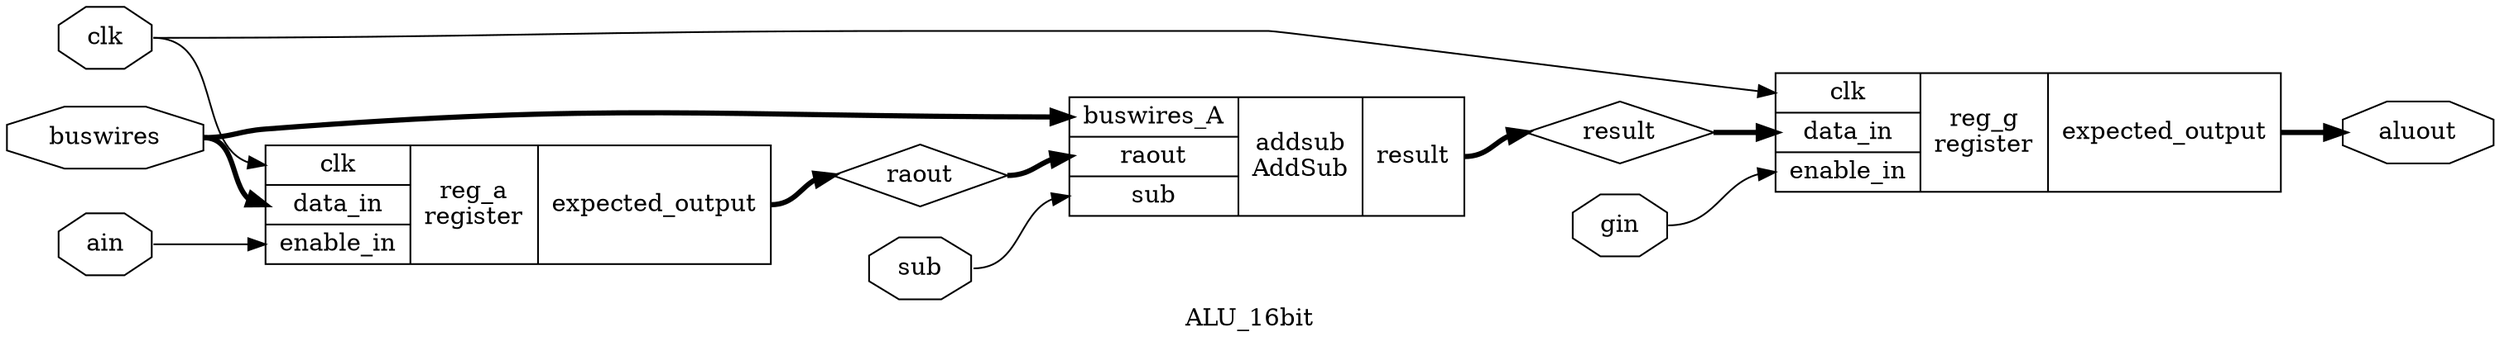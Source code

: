 digraph "ALU_16bit" {
label="ALU_16bit";
rankdir="LR";
remincross=true;
n1 [ shape=octagon, label="ain", color="black", fontcolor="black"];
n2 [ shape=octagon, label="aluout", color="black", fontcolor="black"];
n3 [ shape=octagon, label="buswires", color="black", fontcolor="black"];
n4 [ shape=octagon, label="clk", color="black", fontcolor="black"];
n5 [ shape=octagon, label="gin", color="black", fontcolor="black"];
n6 [ shape=diamond, label="raout", color="black", fontcolor="black"];
n7 [ shape=diamond, label="result", color="black", fontcolor="black"];
n8 [ shape=octagon, label="sub", color="black", fontcolor="black"];
c10 [ shape=record, label="{{<p9> buswires_A|<p6> raout|<p8> sub}|addsub\nAddSub|{<p7> result}}",  ];
c14 [ shape=record, label="{{<p4> clk|<p11> data_in|<p12> enable_in}|reg_a\nregister|{<p13> expected_output}}",  ];
c15 [ shape=record, label="{{<p4> clk|<p11> data_in|<p12> enable_in}|reg_g\nregister|{<p13> expected_output}}",  ];
n1:e -> c14:p12:w [color="black", fontcolor="black", label=""];
c15:p13:e -> n2:w [color="black", fontcolor="black", style="setlinewidth(3)", label=""];
n3:e -> c10:p9:w [color="black", fontcolor="black", style="setlinewidth(3)", label=""];
n3:e -> c14:p11:w [color="black", fontcolor="black", style="setlinewidth(3)", label=""];
n4:e -> c14:p4:w [color="black", fontcolor="black", label=""];
n4:e -> c15:p4:w [color="black", fontcolor="black", label=""];
n5:e -> c15:p12:w [color="black", fontcolor="black", label=""];
c14:p13:e -> n6:w [color="black", fontcolor="black", style="setlinewidth(3)", label=""];
n6:e -> c10:p6:w [color="black", fontcolor="black", style="setlinewidth(3)", label=""];
c10:p7:e -> n7:w [color="black", fontcolor="black", style="setlinewidth(3)", label=""];
n7:e -> c15:p11:w [color="black", fontcolor="black", style="setlinewidth(3)", label=""];
n8:e -> c10:p8:w [color="black", fontcolor="black", label=""];
}
digraph "AddSub" {
label="AddSub";
rankdir="LR";
remincross=true;
n46 [ shape=octagon, label="buswires_A", color="black", fontcolor="black"];
n47 [ shape=diamond, label="carry_in", color="black", fontcolor="black"];
n48 [ shape=octagon, label="raout", color="black", fontcolor="black"];
n49 [ shape=octagon, label="result", color="black", fontcolor="black"];
n50 [ shape=octagon, label="sub", color="black", fontcolor="black"];
c54 [ shape=record, label="{{<p51> A|<p52> B|<p53> X}|$477\nsky130_fd_sc_hd__xor2_1|{}}",  ];
x0 [ shape=record, style=rounded, label="<s0> 0:0 - 0:0 ", color="black", fontcolor="black" ];
x0:e -> c54:p51:w [arrowhead=odiamond, arrowtail=odiamond, dir=both, color="black", fontcolor="black", label=""];
x1 [ shape=record, style=rounded, label="<s0> 0:0 - 0:0 ", color="black", fontcolor="black" ];
x1:e -> c54:p52:w [arrowhead=odiamond, arrowtail=odiamond, dir=both, color="black", fontcolor="black", label=""];
x2 [ shape=record, style=rounded, label="<s0> 0:0 - 0:0 ", color="black", fontcolor="black" ];
x2:e -> c54:p53:w [arrowhead=odiamond, arrowtail=odiamond, dir=both, color="black", fontcolor="black", label=""];
c58 [ shape=record, label="{{<p55> A0|<p56> A1|<p57> S|<p53> X}|$478\nsky130_fd_sc_hd__mux2_1|{}}",  ];
x3 [ shape=record, style=rounded, label="<s0> 0:0 - 0:0 ", color="black", fontcolor="black" ];
x3:e -> c58:p56:w [arrowhead=odiamond, arrowtail=odiamond, dir=both, color="black", fontcolor="black", label=""];
x4 [ shape=record, style=rounded, label="<s0> 0:0 - 0:0 ", color="black", fontcolor="black" ];
x4:e -> c58:p57:w [arrowhead=odiamond, arrowtail=odiamond, dir=both, color="black", fontcolor="black", label=""];
c59 [ shape=record, label="{{<p51> A|<p52> B|<p53> X}|$479\nsky130_fd_sc_hd__xor2_1|{}}",  ];
x5 [ shape=record, style=rounded, label="<s0> 1:1 - 0:0 ", color="black", fontcolor="black" ];
x5:e -> c59:p52:w [arrowhead=odiamond, arrowtail=odiamond, dir=both, color="black", fontcolor="black", label=""];
c61 [ shape=record, label="{{<p51> A|<p52> B|<p60> Y}|$480\nsky130_fd_sc_hd__xnor2_1|{}}",  ];
x6 [ shape=record, style=rounded, label="<s0> 1:1 - 0:0 ", color="black", fontcolor="black" ];
x6:e -> c61:p51:w [arrowhead=odiamond, arrowtail=odiamond, dir=both, color="black", fontcolor="black", label=""];
c62 [ shape=record, label="{{<p51> A|<p52> B|<p60> Y}|$481\nsky130_fd_sc_hd__xnor2_1|{}}",  ];
x7 [ shape=record, style=rounded, label="<s0> 1:1 - 0:0 ", color="black", fontcolor="black" ];
x7:e -> c62:p60:w [arrowhead=odiamond, arrowtail=odiamond, dir=both, color="black", fontcolor="black", label=""];
c64 [ shape=record, label="{{<p51> A|<p52> B|<p63> C|<p53> X}|$482\nsky130_fd_sc_hd__maj3_1|{}}",  ];
x8 [ shape=record, style=rounded, label="<s0> 1:1 - 0:0 ", color="black", fontcolor="black" ];
x8:e -> c64:p51:w [arrowhead=odiamond, arrowtail=odiamond, dir=both, color="black", fontcolor="black", label=""];
c65 [ shape=record, label="{{<p51> A|<p52> B|<p53> X}|$483\nsky130_fd_sc_hd__xor2_1|{}}",  ];
x9 [ shape=record, style=rounded, label="<s0> 2:2 - 0:0 ", color="black", fontcolor="black" ];
x9:e -> c65:p52:w [arrowhead=odiamond, arrowtail=odiamond, dir=both, color="black", fontcolor="black", label=""];
c66 [ shape=record, label="{{<p51> A|<p52> B|<p60> Y}|$484\nsky130_fd_sc_hd__xnor2_1|{}}",  ];
x10 [ shape=record, style=rounded, label="<s0> 2:2 - 0:0 ", color="black", fontcolor="black" ];
x10:e -> c66:p51:w [arrowhead=odiamond, arrowtail=odiamond, dir=both, color="black", fontcolor="black", label=""];
c67 [ shape=record, label="{{<p51> A|<p52> B|<p60> Y}|$485\nsky130_fd_sc_hd__xnor2_1|{}}",  ];
x11 [ shape=record, style=rounded, label="<s0> 2:2 - 0:0 ", color="black", fontcolor="black" ];
x11:e -> c67:p60:w [arrowhead=odiamond, arrowtail=odiamond, dir=both, color="black", fontcolor="black", label=""];
c68 [ shape=record, label="{{<p51> A|<p52> B|<p63> C|<p53> X}|$486\nsky130_fd_sc_hd__maj3_1|{}}",  ];
x12 [ shape=record, style=rounded, label="<s0> 2:2 - 0:0 ", color="black", fontcolor="black" ];
x12:e -> c68:p51:w [arrowhead=odiamond, arrowtail=odiamond, dir=both, color="black", fontcolor="black", label=""];
c69 [ shape=record, label="{{<p51> A|<p52> B|<p53> X}|$487\nsky130_fd_sc_hd__xor2_1|{}}",  ];
x13 [ shape=record, style=rounded, label="<s0> 3:3 - 0:0 ", color="black", fontcolor="black" ];
x13:e -> c69:p52:w [arrowhead=odiamond, arrowtail=odiamond, dir=both, color="black", fontcolor="black", label=""];
c70 [ shape=record, label="{{<p51> A|<p52> B|<p60> Y}|$488\nsky130_fd_sc_hd__xnor2_1|{}}",  ];
x14 [ shape=record, style=rounded, label="<s0> 3:3 - 0:0 ", color="black", fontcolor="black" ];
x14:e -> c70:p51:w [arrowhead=odiamond, arrowtail=odiamond, dir=both, color="black", fontcolor="black", label=""];
c71 [ shape=record, label="{{<p51> A|<p52> B|<p60> Y}|$489\nsky130_fd_sc_hd__xnor2_1|{}}",  ];
x15 [ shape=record, style=rounded, label="<s0> 3:3 - 0:0 ", color="black", fontcolor="black" ];
x15:e -> c71:p60:w [arrowhead=odiamond, arrowtail=odiamond, dir=both, color="black", fontcolor="black", label=""];
c72 [ shape=record, label="{{<p51> A|<p52> B|<p63> C|<p53> X}|$490\nsky130_fd_sc_hd__maj3_1|{}}",  ];
x16 [ shape=record, style=rounded, label="<s0> 3:3 - 0:0 ", color="black", fontcolor="black" ];
x16:e -> c72:p51:w [arrowhead=odiamond, arrowtail=odiamond, dir=both, color="black", fontcolor="black", label=""];
c73 [ shape=record, label="{{<p51> A|<p52> B|<p53> X}|$491\nsky130_fd_sc_hd__xor2_1|{}}",  ];
x17 [ shape=record, style=rounded, label="<s0> 4:4 - 0:0 ", color="black", fontcolor="black" ];
x17:e -> c73:p52:w [arrowhead=odiamond, arrowtail=odiamond, dir=both, color="black", fontcolor="black", label=""];
c74 [ shape=record, label="{{<p51> A|<p52> B|<p60> Y}|$492\nsky130_fd_sc_hd__xnor2_1|{}}",  ];
x18 [ shape=record, style=rounded, label="<s0> 4:4 - 0:0 ", color="black", fontcolor="black" ];
x18:e -> c74:p51:w [arrowhead=odiamond, arrowtail=odiamond, dir=both, color="black", fontcolor="black", label=""];
c75 [ shape=record, label="{{<p51> A|<p52> B|<p60> Y}|$493\nsky130_fd_sc_hd__xnor2_1|{}}",  ];
x19 [ shape=record, style=rounded, label="<s0> 4:4 - 0:0 ", color="black", fontcolor="black" ];
x19:e -> c75:p60:w [arrowhead=odiamond, arrowtail=odiamond, dir=both, color="black", fontcolor="black", label=""];
c76 [ shape=record, label="{{<p51> A|<p52> B|<p63> C|<p53> X}|$494\nsky130_fd_sc_hd__maj3_1|{}}",  ];
x20 [ shape=record, style=rounded, label="<s0> 4:4 - 0:0 ", color="black", fontcolor="black" ];
x20:e -> c76:p51:w [arrowhead=odiamond, arrowtail=odiamond, dir=both, color="black", fontcolor="black", label=""];
c77 [ shape=record, label="{{<p51> A|<p52> B|<p53> X}|$495\nsky130_fd_sc_hd__xor2_1|{}}",  ];
x21 [ shape=record, style=rounded, label="<s0> 5:5 - 0:0 ", color="black", fontcolor="black" ];
x21:e -> c77:p52:w [arrowhead=odiamond, arrowtail=odiamond, dir=both, color="black", fontcolor="black", label=""];
c78 [ shape=record, label="{{<p51> A|<p52> B|<p60> Y}|$496\nsky130_fd_sc_hd__xnor2_1|{}}",  ];
x22 [ shape=record, style=rounded, label="<s0> 5:5 - 0:0 ", color="black", fontcolor="black" ];
x22:e -> c78:p51:w [arrowhead=odiamond, arrowtail=odiamond, dir=both, color="black", fontcolor="black", label=""];
c79 [ shape=record, label="{{<p51> A|<p52> B|<p60> Y}|$497\nsky130_fd_sc_hd__xnor2_1|{}}",  ];
x23 [ shape=record, style=rounded, label="<s0> 5:5 - 0:0 ", color="black", fontcolor="black" ];
x23:e -> c79:p60:w [arrowhead=odiamond, arrowtail=odiamond, dir=both, color="black", fontcolor="black", label=""];
c80 [ shape=record, label="{{<p51> A|<p52> B|<p63> C|<p53> X}|$498\nsky130_fd_sc_hd__maj3_1|{}}",  ];
x24 [ shape=record, style=rounded, label="<s0> 5:5 - 0:0 ", color="black", fontcolor="black" ];
x24:e -> c80:p51:w [arrowhead=odiamond, arrowtail=odiamond, dir=both, color="black", fontcolor="black", label=""];
c81 [ shape=record, label="{{<p51> A|<p52> B|<p53> X}|$499\nsky130_fd_sc_hd__xor2_1|{}}",  ];
x25 [ shape=record, style=rounded, label="<s0> 6:6 - 0:0 ", color="black", fontcolor="black" ];
x25:e -> c81:p52:w [arrowhead=odiamond, arrowtail=odiamond, dir=both, color="black", fontcolor="black", label=""];
c82 [ shape=record, label="{{<p51> A|<p52> B|<p60> Y}|$500\nsky130_fd_sc_hd__xnor2_1|{}}",  ];
x26 [ shape=record, style=rounded, label="<s0> 6:6 - 0:0 ", color="black", fontcolor="black" ];
x26:e -> c82:p51:w [arrowhead=odiamond, arrowtail=odiamond, dir=both, color="black", fontcolor="black", label=""];
c83 [ shape=record, label="{{<p51> A|<p52> B|<p60> Y}|$501\nsky130_fd_sc_hd__xnor2_1|{}}",  ];
x27 [ shape=record, style=rounded, label="<s0> 6:6 - 0:0 ", color="black", fontcolor="black" ];
x27:e -> c83:p60:w [arrowhead=odiamond, arrowtail=odiamond, dir=both, color="black", fontcolor="black", label=""];
c84 [ shape=record, label="{{<p51> A|<p52> B|<p63> C|<p53> X}|$502\nsky130_fd_sc_hd__maj3_1|{}}",  ];
x28 [ shape=record, style=rounded, label="<s0> 6:6 - 0:0 ", color="black", fontcolor="black" ];
x28:e -> c84:p51:w [arrowhead=odiamond, arrowtail=odiamond, dir=both, color="black", fontcolor="black", label=""];
c85 [ shape=record, label="{{<p51> A|<p52> B|<p53> X}|$503\nsky130_fd_sc_hd__xor2_1|{}}",  ];
x29 [ shape=record, style=rounded, label="<s0> 7:7 - 0:0 ", color="black", fontcolor="black" ];
x29:e -> c85:p52:w [arrowhead=odiamond, arrowtail=odiamond, dir=both, color="black", fontcolor="black", label=""];
c86 [ shape=record, label="{{<p51> A|<p52> B|<p60> Y}|$504\nsky130_fd_sc_hd__xnor2_1|{}}",  ];
x30 [ shape=record, style=rounded, label="<s0> 7:7 - 0:0 ", color="black", fontcolor="black" ];
x30:e -> c86:p51:w [arrowhead=odiamond, arrowtail=odiamond, dir=both, color="black", fontcolor="black", label=""];
c87 [ shape=record, label="{{<p51> A|<p52> B|<p60> Y}|$505\nsky130_fd_sc_hd__xnor2_1|{}}",  ];
x31 [ shape=record, style=rounded, label="<s0> 7:7 - 0:0 ", color="black", fontcolor="black" ];
x31:e -> c87:p60:w [arrowhead=odiamond, arrowtail=odiamond, dir=both, color="black", fontcolor="black", label=""];
c88 [ shape=record, label="{{<p51> A|<p52> B|<p63> C|<p53> X}|$506\nsky130_fd_sc_hd__maj3_1|{}}",  ];
x32 [ shape=record, style=rounded, label="<s0> 7:7 - 0:0 ", color="black", fontcolor="black" ];
x32:e -> c88:p51:w [arrowhead=odiamond, arrowtail=odiamond, dir=both, color="black", fontcolor="black", label=""];
c89 [ shape=record, label="{{<p51> A|<p52> B|<p53> X}|$507\nsky130_fd_sc_hd__xor2_1|{}}",  ];
x33 [ shape=record, style=rounded, label="<s0> 8:8 - 0:0 ", color="black", fontcolor="black" ];
x33:e -> c89:p52:w [arrowhead=odiamond, arrowtail=odiamond, dir=both, color="black", fontcolor="black", label=""];
c90 [ shape=record, label="{{<p51> A|<p52> B|<p60> Y}|$508\nsky130_fd_sc_hd__xnor2_1|{}}",  ];
x34 [ shape=record, style=rounded, label="<s0> 8:8 - 0:0 ", color="black", fontcolor="black" ];
x34:e -> c90:p51:w [arrowhead=odiamond, arrowtail=odiamond, dir=both, color="black", fontcolor="black", label=""];
c91 [ shape=record, label="{{<p51> A|<p52> B|<p60> Y}|$509\nsky130_fd_sc_hd__xnor2_1|{}}",  ];
x35 [ shape=record, style=rounded, label="<s0> 8:8 - 0:0 ", color="black", fontcolor="black" ];
x35:e -> c91:p60:w [arrowhead=odiamond, arrowtail=odiamond, dir=both, color="black", fontcolor="black", label=""];
c92 [ shape=record, label="{{<p51> A|<p52> B|<p63> C|<p53> X}|$510\nsky130_fd_sc_hd__maj3_1|{}}",  ];
x36 [ shape=record, style=rounded, label="<s0> 8:8 - 0:0 ", color="black", fontcolor="black" ];
x36:e -> c92:p51:w [arrowhead=odiamond, arrowtail=odiamond, dir=both, color="black", fontcolor="black", label=""];
c93 [ shape=record, label="{{<p51> A|<p52> B|<p53> X}|$511\nsky130_fd_sc_hd__xor2_1|{}}",  ];
x37 [ shape=record, style=rounded, label="<s0> 9:9 - 0:0 ", color="black", fontcolor="black" ];
x37:e -> c93:p52:w [arrowhead=odiamond, arrowtail=odiamond, dir=both, color="black", fontcolor="black", label=""];
c94 [ shape=record, label="{{<p51> A|<p52> B|<p60> Y}|$512\nsky130_fd_sc_hd__xnor2_1|{}}",  ];
x38 [ shape=record, style=rounded, label="<s0> 9:9 - 0:0 ", color="black", fontcolor="black" ];
x38:e -> c94:p51:w [arrowhead=odiamond, arrowtail=odiamond, dir=both, color="black", fontcolor="black", label=""];
c95 [ shape=record, label="{{<p51> A|<p52> B|<p60> Y}|$513\nsky130_fd_sc_hd__xnor2_1|{}}",  ];
x39 [ shape=record, style=rounded, label="<s0> 9:9 - 0:0 ", color="black", fontcolor="black" ];
x39:e -> c95:p60:w [arrowhead=odiamond, arrowtail=odiamond, dir=both, color="black", fontcolor="black", label=""];
c96 [ shape=record, label="{{<p51> A|<p52> B|<p63> C|<p53> X}|$514\nsky130_fd_sc_hd__maj3_1|{}}",  ];
x40 [ shape=record, style=rounded, label="<s0> 9:9 - 0:0 ", color="black", fontcolor="black" ];
x40:e -> c96:p51:w [arrowhead=odiamond, arrowtail=odiamond, dir=both, color="black", fontcolor="black", label=""];
c97 [ shape=record, label="{{<p51> A|<p52> B|<p53> X}|$515\nsky130_fd_sc_hd__xor2_1|{}}",  ];
x41 [ shape=record, style=rounded, label="<s0> 10:10 - 0:0 ", color="black", fontcolor="black" ];
x41:e -> c97:p52:w [arrowhead=odiamond, arrowtail=odiamond, dir=both, color="black", fontcolor="black", label=""];
c98 [ shape=record, label="{{<p51> A|<p52> B|<p60> Y}|$516\nsky130_fd_sc_hd__xnor2_1|{}}",  ];
x42 [ shape=record, style=rounded, label="<s0> 10:10 - 0:0 ", color="black", fontcolor="black" ];
x42:e -> c98:p51:w [arrowhead=odiamond, arrowtail=odiamond, dir=both, color="black", fontcolor="black", label=""];
c99 [ shape=record, label="{{<p51> A|<p52> B|<p60> Y}|$517\nsky130_fd_sc_hd__xnor2_1|{}}",  ];
x43 [ shape=record, style=rounded, label="<s0> 10:10 - 0:0 ", color="black", fontcolor="black" ];
x43:e -> c99:p60:w [arrowhead=odiamond, arrowtail=odiamond, dir=both, color="black", fontcolor="black", label=""];
c100 [ shape=record, label="{{<p51> A|<p52> B|<p63> C|<p53> X}|$518\nsky130_fd_sc_hd__maj3_1|{}}",  ];
x44 [ shape=record, style=rounded, label="<s0> 10:10 - 0:0 ", color="black", fontcolor="black" ];
x44:e -> c100:p51:w [arrowhead=odiamond, arrowtail=odiamond, dir=both, color="black", fontcolor="black", label=""];
c101 [ shape=record, label="{{<p51> A|<p52> B|<p53> X}|$519\nsky130_fd_sc_hd__xor2_1|{}}",  ];
x45 [ shape=record, style=rounded, label="<s0> 11:11 - 0:0 ", color="black", fontcolor="black" ];
x45:e -> c101:p52:w [arrowhead=odiamond, arrowtail=odiamond, dir=both, color="black", fontcolor="black", label=""];
c102 [ shape=record, label="{{<p51> A|<p52> B|<p60> Y}|$520\nsky130_fd_sc_hd__xnor2_1|{}}",  ];
x46 [ shape=record, style=rounded, label="<s0> 11:11 - 0:0 ", color="black", fontcolor="black" ];
x46:e -> c102:p51:w [arrowhead=odiamond, arrowtail=odiamond, dir=both, color="black", fontcolor="black", label=""];
c103 [ shape=record, label="{{<p51> A|<p52> B|<p60> Y}|$521\nsky130_fd_sc_hd__xnor2_1|{}}",  ];
x47 [ shape=record, style=rounded, label="<s0> 11:11 - 0:0 ", color="black", fontcolor="black" ];
x47:e -> c103:p60:w [arrowhead=odiamond, arrowtail=odiamond, dir=both, color="black", fontcolor="black", label=""];
c104 [ shape=record, label="{{<p51> A|<p52> B|<p63> C|<p53> X}|$522\nsky130_fd_sc_hd__maj3_1|{}}",  ];
x48 [ shape=record, style=rounded, label="<s0> 11:11 - 0:0 ", color="black", fontcolor="black" ];
x48:e -> c104:p51:w [arrowhead=odiamond, arrowtail=odiamond, dir=both, color="black", fontcolor="black", label=""];
c105 [ shape=record, label="{{<p51> A|<p52> B|<p53> X}|$523\nsky130_fd_sc_hd__xor2_1|{}}",  ];
x49 [ shape=record, style=rounded, label="<s0> 12:12 - 0:0 ", color="black", fontcolor="black" ];
x49:e -> c105:p52:w [arrowhead=odiamond, arrowtail=odiamond, dir=both, color="black", fontcolor="black", label=""];
c106 [ shape=record, label="{{<p51> A|<p52> B|<p60> Y}|$524\nsky130_fd_sc_hd__xnor2_1|{}}",  ];
x50 [ shape=record, style=rounded, label="<s0> 12:12 - 0:0 ", color="black", fontcolor="black" ];
x50:e -> c106:p51:w [arrowhead=odiamond, arrowtail=odiamond, dir=both, color="black", fontcolor="black", label=""];
c107 [ shape=record, label="{{<p51> A|<p52> B|<p60> Y}|$525\nsky130_fd_sc_hd__xnor2_1|{}}",  ];
x51 [ shape=record, style=rounded, label="<s0> 12:12 - 0:0 ", color="black", fontcolor="black" ];
x51:e -> c107:p60:w [arrowhead=odiamond, arrowtail=odiamond, dir=both, color="black", fontcolor="black", label=""];
c108 [ shape=record, label="{{<p51> A|<p52> B|<p63> C|<p53> X}|$526\nsky130_fd_sc_hd__maj3_1|{}}",  ];
x52 [ shape=record, style=rounded, label="<s0> 12:12 - 0:0 ", color="black", fontcolor="black" ];
x52:e -> c108:p51:w [arrowhead=odiamond, arrowtail=odiamond, dir=both, color="black", fontcolor="black", label=""];
c109 [ shape=record, label="{{<p51> A|<p52> B|<p53> X}|$527\nsky130_fd_sc_hd__xor2_1|{}}",  ];
x53 [ shape=record, style=rounded, label="<s0> 13:13 - 0:0 ", color="black", fontcolor="black" ];
x53:e -> c109:p52:w [arrowhead=odiamond, arrowtail=odiamond, dir=both, color="black", fontcolor="black", label=""];
c110 [ shape=record, label="{{<p51> A|<p52> B|<p60> Y}|$528\nsky130_fd_sc_hd__xnor2_1|{}}",  ];
x54 [ shape=record, style=rounded, label="<s0> 13:13 - 0:0 ", color="black", fontcolor="black" ];
x54:e -> c110:p51:w [arrowhead=odiamond, arrowtail=odiamond, dir=both, color="black", fontcolor="black", label=""];
c111 [ shape=record, label="{{<p51> A|<p52> B|<p60> Y}|$529\nsky130_fd_sc_hd__xnor2_1|{}}",  ];
x55 [ shape=record, style=rounded, label="<s0> 13:13 - 0:0 ", color="black", fontcolor="black" ];
x55:e -> c111:p60:w [arrowhead=odiamond, arrowtail=odiamond, dir=both, color="black", fontcolor="black", label=""];
c112 [ shape=record, label="{{<p51> A|<p52> B|<p63> C|<p53> X}|$530\nsky130_fd_sc_hd__maj3_1|{}}",  ];
x56 [ shape=record, style=rounded, label="<s0> 13:13 - 0:0 ", color="black", fontcolor="black" ];
x56:e -> c112:p51:w [arrowhead=odiamond, arrowtail=odiamond, dir=both, color="black", fontcolor="black", label=""];
c113 [ shape=record, label="{{<p51> A|<p52> B|<p53> X}|$531\nsky130_fd_sc_hd__xor2_1|{}}",  ];
x57 [ shape=record, style=rounded, label="<s0> 14:14 - 0:0 ", color="black", fontcolor="black" ];
x57:e -> c113:p52:w [arrowhead=odiamond, arrowtail=odiamond, dir=both, color="black", fontcolor="black", label=""];
c114 [ shape=record, label="{{<p51> A|<p52> B|<p60> Y}|$532\nsky130_fd_sc_hd__xnor2_1|{}}",  ];
x58 [ shape=record, style=rounded, label="<s0> 14:14 - 0:0 ", color="black", fontcolor="black" ];
x58:e -> c114:p51:w [arrowhead=odiamond, arrowtail=odiamond, dir=both, color="black", fontcolor="black", label=""];
c115 [ shape=record, label="{{<p51> A|<p52> B|<p60> Y}|$533\nsky130_fd_sc_hd__xnor2_1|{}}",  ];
x59 [ shape=record, style=rounded, label="<s0> 14:14 - 0:0 ", color="black", fontcolor="black" ];
x59:e -> c115:p60:w [arrowhead=odiamond, arrowtail=odiamond, dir=both, color="black", fontcolor="black", label=""];
c116 [ shape=record, label="{{<p51> A|<p52> B|<p63> C|<p53> X}|$534\nsky130_fd_sc_hd__maj3_1|{}}",  ];
x60 [ shape=record, style=rounded, label="<s0> 14:14 - 0:0 ", color="black", fontcolor="black" ];
x60:e -> c116:p51:w [arrowhead=odiamond, arrowtail=odiamond, dir=both, color="black", fontcolor="black", label=""];
c117 [ shape=record, label="{{<p51> A|<p52> B|<p53> X}|$535\nsky130_fd_sc_hd__xor2_1|{}}",  ];
x61 [ shape=record, style=rounded, label="<s0> 15:15 - 0:0 ", color="black", fontcolor="black" ];
x61:e -> c117:p51:w [arrowhead=odiamond, arrowtail=odiamond, dir=both, color="black", fontcolor="black", label=""];
x62 [ shape=record, style=rounded, label="<s0> 15:15 - 0:0 ", color="black", fontcolor="black" ];
x62:e -> c117:p52:w [arrowhead=odiamond, arrowtail=odiamond, dir=both, color="black", fontcolor="black", label=""];
c118 [ shape=record, label="{{<p51> A|<p52> B|<p60> Y}|$536\nsky130_fd_sc_hd__xnor2_1|{}}",  ];
c119 [ shape=record, label="{{<p51> A|<p52> B|<p60> Y}|$537\nsky130_fd_sc_hd__xnor2_1|{}}",  ];
x63 [ shape=record, style=rounded, label="<s0> 15:15 - 0:0 ", color="black", fontcolor="black" ];
x63:e -> c119:p60:w [arrowhead=odiamond, arrowtail=odiamond, dir=both, color="black", fontcolor="black", label=""];
x64 [shape=point, ];
n1 [ shape=diamond, label="$new_n100" ];
n1:e -> c109:p53:w [color="black", fontcolor="black", label=""];
n1:e -> c110:p52:w [color="black", fontcolor="black", label=""];
n1:e -> c112:p63:w [color="black", fontcolor="black", label=""];
n10 [ shape=diamond, label="$new_n52" ];
n10:e -> c59:p53:w [color="black", fontcolor="black", label=""];
n10:e -> c61:p52:w [color="black", fontcolor="black", label=""];
n10:e -> c64:p63:w [color="black", fontcolor="black", label=""];
n11 [ shape=diamond, label="$new_n53" ];
n11:e -> c61:p60:w [color="black", fontcolor="black", label=""];
n11:e -> c62:p52:w [color="black", fontcolor="black", label=""];
n12 [ shape=diamond, label="$new_n55" ];
n12:e -> c64:p53:w [color="black", fontcolor="black", label=""];
n12:e -> c67:p51:w [color="black", fontcolor="black", label=""];
n12:e -> c68:p52:w [color="black", fontcolor="black", label=""];
n13 [ shape=diamond, label="$new_n56" ];
n13:e -> c65:p53:w [color="black", fontcolor="black", label=""];
n13:e -> c66:p52:w [color="black", fontcolor="black", label=""];
n13:e -> c68:p63:w [color="black", fontcolor="black", label=""];
n14 [ shape=diamond, label="$new_n57" ];
n14:e -> c66:p60:w [color="black", fontcolor="black", label=""];
n14:e -> c67:p52:w [color="black", fontcolor="black", label=""];
n15 [ shape=diamond, label="$new_n59" ];
n15:e -> c68:p53:w [color="black", fontcolor="black", label=""];
n15:e -> c71:p51:w [color="black", fontcolor="black", label=""];
n15:e -> c72:p52:w [color="black", fontcolor="black", label=""];
n16 [ shape=diamond, label="$new_n60" ];
n16:e -> c69:p53:w [color="black", fontcolor="black", label=""];
n16:e -> c70:p52:w [color="black", fontcolor="black", label=""];
n16:e -> c72:p63:w [color="black", fontcolor="black", label=""];
n17 [ shape=diamond, label="$new_n61" ];
n17:e -> c70:p60:w [color="black", fontcolor="black", label=""];
n17:e -> c71:p52:w [color="black", fontcolor="black", label=""];
n18 [ shape=diamond, label="$new_n63" ];
n18:e -> c72:p53:w [color="black", fontcolor="black", label=""];
n18:e -> c75:p51:w [color="black", fontcolor="black", label=""];
n18:e -> c76:p52:w [color="black", fontcolor="black", label=""];
n19 [ shape=diamond, label="$new_n64" ];
n19:e -> c73:p53:w [color="black", fontcolor="black", label=""];
n19:e -> c74:p52:w [color="black", fontcolor="black", label=""];
n19:e -> c76:p63:w [color="black", fontcolor="black", label=""];
n2 [ shape=diamond, label="$new_n101" ];
n2:e -> c110:p60:w [color="black", fontcolor="black", label=""];
n2:e -> c111:p52:w [color="black", fontcolor="black", label=""];
n20 [ shape=diamond, label="$new_n65" ];
n20:e -> c74:p60:w [color="black", fontcolor="black", label=""];
n20:e -> c75:p52:w [color="black", fontcolor="black", label=""];
n21 [ shape=diamond, label="$new_n67" ];
n21:e -> c76:p53:w [color="black", fontcolor="black", label=""];
n21:e -> c79:p51:w [color="black", fontcolor="black", label=""];
n21:e -> c80:p52:w [color="black", fontcolor="black", label=""];
n22 [ shape=diamond, label="$new_n68" ];
n22:e -> c77:p53:w [color="black", fontcolor="black", label=""];
n22:e -> c78:p52:w [color="black", fontcolor="black", label=""];
n22:e -> c80:p63:w [color="black", fontcolor="black", label=""];
n23 [ shape=diamond, label="$new_n69" ];
n23:e -> c78:p60:w [color="black", fontcolor="black", label=""];
n23:e -> c79:p52:w [color="black", fontcolor="black", label=""];
n24 [ shape=diamond, label="$new_n71" ];
n24:e -> c80:p53:w [color="black", fontcolor="black", label=""];
n24:e -> c83:p51:w [color="black", fontcolor="black", label=""];
n24:e -> c84:p52:w [color="black", fontcolor="black", label=""];
n25 [ shape=diamond, label="$new_n72" ];
n25:e -> c81:p53:w [color="black", fontcolor="black", label=""];
n25:e -> c82:p52:w [color="black", fontcolor="black", label=""];
n25:e -> c84:p63:w [color="black", fontcolor="black", label=""];
n26 [ shape=diamond, label="$new_n73" ];
n26:e -> c82:p60:w [color="black", fontcolor="black", label=""];
n26:e -> c83:p52:w [color="black", fontcolor="black", label=""];
n27 [ shape=diamond, label="$new_n75" ];
n27:e -> c84:p53:w [color="black", fontcolor="black", label=""];
n27:e -> c87:p51:w [color="black", fontcolor="black", label=""];
n27:e -> c88:p52:w [color="black", fontcolor="black", label=""];
n28 [ shape=diamond, label="$new_n76" ];
n28:e -> c85:p53:w [color="black", fontcolor="black", label=""];
n28:e -> c86:p52:w [color="black", fontcolor="black", label=""];
n28:e -> c88:p63:w [color="black", fontcolor="black", label=""];
n29 [ shape=diamond, label="$new_n77" ];
n29:e -> c86:p60:w [color="black", fontcolor="black", label=""];
n29:e -> c87:p52:w [color="black", fontcolor="black", label=""];
n3 [ shape=diamond, label="$new_n103" ];
n3:e -> c112:p53:w [color="black", fontcolor="black", label=""];
n3:e -> c115:p51:w [color="black", fontcolor="black", label=""];
n3:e -> c116:p52:w [color="black", fontcolor="black", label=""];
n30 [ shape=diamond, label="$new_n79" ];
n30:e -> c88:p53:w [color="black", fontcolor="black", label=""];
n30:e -> c91:p51:w [color="black", fontcolor="black", label=""];
n30:e -> c92:p52:w [color="black", fontcolor="black", label=""];
n31 [ shape=diamond, label="$new_n80" ];
n31:e -> c89:p53:w [color="black", fontcolor="black", label=""];
n31:e -> c90:p52:w [color="black", fontcolor="black", label=""];
n31:e -> c92:p63:w [color="black", fontcolor="black", label=""];
n32 [ shape=diamond, label="$new_n81" ];
n32:e -> c90:p60:w [color="black", fontcolor="black", label=""];
n32:e -> c91:p52:w [color="black", fontcolor="black", label=""];
n33 [ shape=diamond, label="$new_n83" ];
n33:e -> c92:p53:w [color="black", fontcolor="black", label=""];
n33:e -> c95:p51:w [color="black", fontcolor="black", label=""];
n33:e -> c96:p52:w [color="black", fontcolor="black", label=""];
n34 [ shape=diamond, label="$new_n84" ];
n34:e -> c93:p53:w [color="black", fontcolor="black", label=""];
n34:e -> c94:p52:w [color="black", fontcolor="black", label=""];
n34:e -> c96:p63:w [color="black", fontcolor="black", label=""];
n35 [ shape=diamond, label="$new_n85" ];
n35:e -> c94:p60:w [color="black", fontcolor="black", label=""];
n35:e -> c95:p52:w [color="black", fontcolor="black", label=""];
n36 [ shape=diamond, label="$new_n87" ];
n36:e -> c100:p52:w [color="black", fontcolor="black", label=""];
n36:e -> c96:p53:w [color="black", fontcolor="black", label=""];
n36:e -> c99:p51:w [color="black", fontcolor="black", label=""];
n37 [ shape=diamond, label="$new_n88" ];
n37:e -> c100:p63:w [color="black", fontcolor="black", label=""];
n37:e -> c97:p53:w [color="black", fontcolor="black", label=""];
n37:e -> c98:p52:w [color="black", fontcolor="black", label=""];
n38 [ shape=diamond, label="$new_n89" ];
n38:e -> c98:p60:w [color="black", fontcolor="black", label=""];
n38:e -> c99:p52:w [color="black", fontcolor="black", label=""];
n39 [ shape=diamond, label="$new_n91" ];
n39:e -> c100:p53:w [color="black", fontcolor="black", label=""];
n39:e -> c103:p51:w [color="black", fontcolor="black", label=""];
n39:e -> c104:p52:w [color="black", fontcolor="black", label=""];
n4 [ shape=diamond, label="$new_n104" ];
n4:e -> c113:p53:w [color="black", fontcolor="black", label=""];
n4:e -> c114:p52:w [color="black", fontcolor="black", label=""];
n4:e -> c116:p63:w [color="black", fontcolor="black", label=""];
n40 [ shape=diamond, label="$new_n92" ];
n40:e -> c101:p53:w [color="black", fontcolor="black", label=""];
n40:e -> c102:p52:w [color="black", fontcolor="black", label=""];
n40:e -> c104:p63:w [color="black", fontcolor="black", label=""];
n41 [ shape=diamond, label="$new_n93" ];
n41:e -> c102:p60:w [color="black", fontcolor="black", label=""];
n41:e -> c103:p52:w [color="black", fontcolor="black", label=""];
n42 [ shape=diamond, label="$new_n95" ];
n42:e -> c104:p53:w [color="black", fontcolor="black", label=""];
n42:e -> c107:p51:w [color="black", fontcolor="black", label=""];
n42:e -> c108:p52:w [color="black", fontcolor="black", label=""];
n43 [ shape=diamond, label="$new_n96" ];
n43:e -> c105:p53:w [color="black", fontcolor="black", label=""];
n43:e -> c106:p52:w [color="black", fontcolor="black", label=""];
n43:e -> c108:p63:w [color="black", fontcolor="black", label=""];
n44 [ shape=diamond, label="$new_n97" ];
n44:e -> c106:p60:w [color="black", fontcolor="black", label=""];
n44:e -> c107:p52:w [color="black", fontcolor="black", label=""];
n45 [ shape=diamond, label="$new_n99" ];
n45:e -> c108:p53:w [color="black", fontcolor="black", label=""];
n45:e -> c111:p51:w [color="black", fontcolor="black", label=""];
n45:e -> c112:p52:w [color="black", fontcolor="black", label=""];
n46:e -> x0:s0:w [color="black", fontcolor="black", label=""];
n46:e -> x13:s0:w [color="black", fontcolor="black", label=""];
n46:e -> x17:s0:w [color="black", fontcolor="black", label=""];
n46:e -> x21:s0:w [color="black", fontcolor="black", label=""];
n46:e -> x25:s0:w [color="black", fontcolor="black", label=""];
n46:e -> x29:s0:w [color="black", fontcolor="black", label=""];
n46:e -> x33:s0:w [color="black", fontcolor="black", label=""];
n46:e -> x37:s0:w [color="black", fontcolor="black", label=""];
n46:e -> x41:s0:w [color="black", fontcolor="black", label=""];
n46:e -> x45:s0:w [color="black", fontcolor="black", label=""];
n46:e -> x49:s0:w [color="black", fontcolor="black", label=""];
n46:e -> x4:s0:w [color="black", fontcolor="black", label=""];
n46:e -> x53:s0:w [color="black", fontcolor="black", label=""];
n46:e -> x57:s0:w [color="black", fontcolor="black", label=""];
n46:e -> x5:s0:w [color="black", fontcolor="black", label=""];
n46:e -> x61:s0:w [color="black", fontcolor="black", label=""];
n46:e -> x9:s0:w [color="black", fontcolor="black", label=""];
x64:e -> n47:w [color="black", fontcolor="black", label=""];
n48:e -> x10:s0:w [color="black", fontcolor="black", label=""];
n48:e -> x12:s0:w [color="black", fontcolor="black", label=""];
n48:e -> x14:s0:w [color="black", fontcolor="black", label=""];
n48:e -> x16:s0:w [color="black", fontcolor="black", label=""];
n48:e -> x18:s0:w [color="black", fontcolor="black", label=""];
n48:e -> x1:s0:w [color="black", fontcolor="black", label=""];
n48:e -> x20:s0:w [color="black", fontcolor="black", label=""];
n48:e -> x22:s0:w [color="black", fontcolor="black", label=""];
n48:e -> x24:s0:w [color="black", fontcolor="black", label=""];
n48:e -> x26:s0:w [color="black", fontcolor="black", label=""];
n48:e -> x28:s0:w [color="black", fontcolor="black", label=""];
n48:e -> x30:s0:w [color="black", fontcolor="black", label=""];
n48:e -> x32:s0:w [color="black", fontcolor="black", label=""];
n48:e -> x34:s0:w [color="black", fontcolor="black", label=""];
n48:e -> x36:s0:w [color="black", fontcolor="black", label=""];
n48:e -> x38:s0:w [color="black", fontcolor="black", label=""];
n48:e -> x3:s0:w [color="black", fontcolor="black", label=""];
n48:e -> x40:s0:w [color="black", fontcolor="black", label=""];
n48:e -> x42:s0:w [color="black", fontcolor="black", label=""];
n48:e -> x44:s0:w [color="black", fontcolor="black", label=""];
n48:e -> x46:s0:w [color="black", fontcolor="black", label=""];
n48:e -> x48:s0:w [color="black", fontcolor="black", label=""];
n48:e -> x50:s0:w [color="black", fontcolor="black", label=""];
n48:e -> x52:s0:w [color="black", fontcolor="black", label=""];
n48:e -> x54:s0:w [color="black", fontcolor="black", label=""];
n48:e -> x56:s0:w [color="black", fontcolor="black", label=""];
n48:e -> x58:s0:w [color="black", fontcolor="black", label=""];
n48:e -> x60:s0:w [color="black", fontcolor="black", label=""];
n48:e -> x62:s0:w [color="black", fontcolor="black", label=""];
n48:e -> x6:s0:w [color="black", fontcolor="black", label=""];
n48:e -> x8:s0:w [color="black", fontcolor="black", label=""];
n49:e -> x11:s0:w [color="black", fontcolor="black", label=""];
n49:e -> x15:s0:w [color="black", fontcolor="black", label=""];
n49:e -> x19:s0:w [color="black", fontcolor="black", label=""];
n49:e -> x23:s0:w [color="black", fontcolor="black", label=""];
n49:e -> x27:s0:w [color="black", fontcolor="black", label=""];
n49:e -> x2:s0:w [color="black", fontcolor="black", label=""];
n49:e -> x31:s0:w [color="black", fontcolor="black", label=""];
n49:e -> x35:s0:w [color="black", fontcolor="black", label=""];
n49:e -> x39:s0:w [color="black", fontcolor="black", label=""];
n49:e -> x43:s0:w [color="black", fontcolor="black", label=""];
n49:e -> x47:s0:w [color="black", fontcolor="black", label=""];
n49:e -> x51:s0:w [color="black", fontcolor="black", label=""];
n49:e -> x55:s0:w [color="black", fontcolor="black", label=""];
n49:e -> x59:s0:w [color="black", fontcolor="black", label=""];
n49:e -> x63:s0:w [color="black", fontcolor="black", label=""];
n49:e -> x7:s0:w [color="black", fontcolor="black", label=""];
n5 [ shape=diamond, label="$new_n105" ];
n5:e -> c114:p60:w [color="black", fontcolor="black", label=""];
n5:e -> c115:p52:w [color="black", fontcolor="black", label=""];
n50:e -> c101:p51:w [color="black", fontcolor="black", label=""];
n50:e -> c105:p51:w [color="black", fontcolor="black", label=""];
n50:e -> c109:p51:w [color="black", fontcolor="black", label=""];
n50:e -> c113:p51:w [color="black", fontcolor="black", label=""];
n50:e -> c118:p51:w [color="black", fontcolor="black", label=""];
n50:e -> c58:p55:w [color="black", fontcolor="black", label=""];
n50:e -> c59:p51:w [color="black", fontcolor="black", label=""];
n50:e -> c65:p51:w [color="black", fontcolor="black", label=""];
n50:e -> c69:p51:w [color="black", fontcolor="black", label=""];
n50:e -> c73:p51:w [color="black", fontcolor="black", label=""];
n50:e -> c77:p51:w [color="black", fontcolor="black", label=""];
n50:e -> c81:p51:w [color="black", fontcolor="black", label=""];
n50:e -> c85:p51:w [color="black", fontcolor="black", label=""];
n50:e -> c89:p51:w [color="black", fontcolor="black", label=""];
n50:e -> c93:p51:w [color="black", fontcolor="black", label=""];
n50:e -> c97:p51:w [color="black", fontcolor="black", label=""];
n50:e -> x64:w [color="black", fontcolor="black", label=""];
n6 [ shape=diamond, label="$new_n107" ];
n6:e -> c116:p53:w [color="black", fontcolor="black", label=""];
n6:e -> c119:p51:w [color="black", fontcolor="black", label=""];
n7 [ shape=diamond, label="$new_n108" ];
n7:e -> c117:p53:w [color="black", fontcolor="black", label=""];
n7:e -> c118:p52:w [color="black", fontcolor="black", label=""];
n8 [ shape=diamond, label="$new_n109" ];
n8:e -> c118:p60:w [color="black", fontcolor="black", label=""];
n8:e -> c119:p52:w [color="black", fontcolor="black", label=""];
n9 [ shape=diamond, label="$new_n51" ];
n9:e -> c58:p53:w [color="black", fontcolor="black", label=""];
n9:e -> c62:p51:w [color="black", fontcolor="black", label=""];
n9:e -> c64:p52:w [color="black", fontcolor="black", label=""];
}
digraph "register" {
label="register";
rankdir="LR";
remincross=true;
n1 [ shape=octagon, label="clk", color="black", fontcolor="black"];
n2 [ shape=octagon, label="data_in", color="black", fontcolor="black"];
n3 [ shape=octagon, label="enable_in", color="black", fontcolor="black"];
n4 [ shape=octagon, label="expected_output", color="black", fontcolor="black"];
c9 [ shape=record, label="{{<p5> CLK|<p6> D|<p7> DE|<p8> Q}|$100\nsky130_fd_sc_hd__edfxtp_1|{}}",  ];
x0 [ shape=record, style=rounded, label="<s0> 9:9 - 0:0 ", color="black", fontcolor="black" ];
x0:e -> c9:p6:w [arrowhead=odiamond, arrowtail=odiamond, dir=both, color="black", fontcolor="black", label=""];
x1 [ shape=record, style=rounded, label="<s0> 9:9 - 0:0 ", color="black", fontcolor="black" ];
x1:e -> c9:p8:w [arrowhead=odiamond, arrowtail=odiamond, dir=both, color="black", fontcolor="black", label=""];
c10 [ shape=record, label="{{<p5> CLK|<p6> D|<p7> DE|<p8> Q}|$101\nsky130_fd_sc_hd__edfxtp_1|{}}",  ];
x2 [ shape=record, style=rounded, label="<s0> 10:10 - 0:0 ", color="black", fontcolor="black" ];
x2:e -> c10:p6:w [arrowhead=odiamond, arrowtail=odiamond, dir=both, color="black", fontcolor="black", label=""];
x3 [ shape=record, style=rounded, label="<s0> 10:10 - 0:0 ", color="black", fontcolor="black" ];
x3:e -> c10:p8:w [arrowhead=odiamond, arrowtail=odiamond, dir=both, color="black", fontcolor="black", label=""];
c11 [ shape=record, label="{{<p5> CLK|<p6> D|<p7> DE|<p8> Q}|$102\nsky130_fd_sc_hd__edfxtp_1|{}}",  ];
x4 [ shape=record, style=rounded, label="<s0> 11:11 - 0:0 ", color="black", fontcolor="black" ];
x4:e -> c11:p6:w [arrowhead=odiamond, arrowtail=odiamond, dir=both, color="black", fontcolor="black", label=""];
x5 [ shape=record, style=rounded, label="<s0> 11:11 - 0:0 ", color="black", fontcolor="black" ];
x5:e -> c11:p8:w [arrowhead=odiamond, arrowtail=odiamond, dir=both, color="black", fontcolor="black", label=""];
c12 [ shape=record, label="{{<p5> CLK|<p6> D|<p7> DE|<p8> Q}|$103\nsky130_fd_sc_hd__edfxtp_1|{}}",  ];
x6 [ shape=record, style=rounded, label="<s0> 12:12 - 0:0 ", color="black", fontcolor="black" ];
x6:e -> c12:p6:w [arrowhead=odiamond, arrowtail=odiamond, dir=both, color="black", fontcolor="black", label=""];
x7 [ shape=record, style=rounded, label="<s0> 12:12 - 0:0 ", color="black", fontcolor="black" ];
x7:e -> c12:p8:w [arrowhead=odiamond, arrowtail=odiamond, dir=both, color="black", fontcolor="black", label=""];
c13 [ shape=record, label="{{<p5> CLK|<p6> D|<p7> DE|<p8> Q}|$104\nsky130_fd_sc_hd__edfxtp_1|{}}",  ];
x8 [ shape=record, style=rounded, label="<s0> 13:13 - 0:0 ", color="black", fontcolor="black" ];
x8:e -> c13:p6:w [arrowhead=odiamond, arrowtail=odiamond, dir=both, color="black", fontcolor="black", label=""];
x9 [ shape=record, style=rounded, label="<s0> 13:13 - 0:0 ", color="black", fontcolor="black" ];
x9:e -> c13:p8:w [arrowhead=odiamond, arrowtail=odiamond, dir=both, color="black", fontcolor="black", label=""];
c14 [ shape=record, label="{{<p5> CLK|<p6> D|<p7> DE|<p8> Q}|$105\nsky130_fd_sc_hd__edfxtp_1|{}}",  ];
x10 [ shape=record, style=rounded, label="<s0> 14:14 - 0:0 ", color="black", fontcolor="black" ];
x10:e -> c14:p6:w [arrowhead=odiamond, arrowtail=odiamond, dir=both, color="black", fontcolor="black", label=""];
x11 [ shape=record, style=rounded, label="<s0> 14:14 - 0:0 ", color="black", fontcolor="black" ];
x11:e -> c14:p8:w [arrowhead=odiamond, arrowtail=odiamond, dir=both, color="black", fontcolor="black", label=""];
c15 [ shape=record, label="{{<p5> CLK|<p6> D|<p7> DE|<p8> Q}|$106\nsky130_fd_sc_hd__edfxtp_1|{}}",  ];
x12 [ shape=record, style=rounded, label="<s0> 15:15 - 0:0 ", color="black", fontcolor="black" ];
x12:e -> c15:p6:w [arrowhead=odiamond, arrowtail=odiamond, dir=both, color="black", fontcolor="black", label=""];
x13 [ shape=record, style=rounded, label="<s0> 15:15 - 0:0 ", color="black", fontcolor="black" ];
x13:e -> c15:p8:w [arrowhead=odiamond, arrowtail=odiamond, dir=both, color="black", fontcolor="black", label=""];
c16 [ shape=record, label="{{<p5> CLK|<p6> D|<p7> DE|<p8> Q}|$91\nsky130_fd_sc_hd__edfxtp_1|{}}",  ];
x14 [ shape=record, style=rounded, label="<s0> 0:0 - 0:0 ", color="black", fontcolor="black" ];
x14:e -> c16:p6:w [arrowhead=odiamond, arrowtail=odiamond, dir=both, color="black", fontcolor="black", label=""];
x15 [ shape=record, style=rounded, label="<s0> 0:0 - 0:0 ", color="black", fontcolor="black" ];
x15:e -> c16:p8:w [arrowhead=odiamond, arrowtail=odiamond, dir=both, color="black", fontcolor="black", label=""];
c17 [ shape=record, label="{{<p5> CLK|<p6> D|<p7> DE|<p8> Q}|$92\nsky130_fd_sc_hd__edfxtp_1|{}}",  ];
x16 [ shape=record, style=rounded, label="<s0> 1:1 - 0:0 ", color="black", fontcolor="black" ];
x16:e -> c17:p6:w [arrowhead=odiamond, arrowtail=odiamond, dir=both, color="black", fontcolor="black", label=""];
x17 [ shape=record, style=rounded, label="<s0> 1:1 - 0:0 ", color="black", fontcolor="black" ];
x17:e -> c17:p8:w [arrowhead=odiamond, arrowtail=odiamond, dir=both, color="black", fontcolor="black", label=""];
c18 [ shape=record, label="{{<p5> CLK|<p6> D|<p7> DE|<p8> Q}|$93\nsky130_fd_sc_hd__edfxtp_1|{}}",  ];
x18 [ shape=record, style=rounded, label="<s0> 2:2 - 0:0 ", color="black", fontcolor="black" ];
x18:e -> c18:p6:w [arrowhead=odiamond, arrowtail=odiamond, dir=both, color="black", fontcolor="black", label=""];
x19 [ shape=record, style=rounded, label="<s0> 2:2 - 0:0 ", color="black", fontcolor="black" ];
x19:e -> c18:p8:w [arrowhead=odiamond, arrowtail=odiamond, dir=both, color="black", fontcolor="black", label=""];
c19 [ shape=record, label="{{<p5> CLK|<p6> D|<p7> DE|<p8> Q}|$94\nsky130_fd_sc_hd__edfxtp_1|{}}",  ];
x20 [ shape=record, style=rounded, label="<s0> 3:3 - 0:0 ", color="black", fontcolor="black" ];
x20:e -> c19:p6:w [arrowhead=odiamond, arrowtail=odiamond, dir=both, color="black", fontcolor="black", label=""];
x21 [ shape=record, style=rounded, label="<s0> 3:3 - 0:0 ", color="black", fontcolor="black" ];
x21:e -> c19:p8:w [arrowhead=odiamond, arrowtail=odiamond, dir=both, color="black", fontcolor="black", label=""];
c20 [ shape=record, label="{{<p5> CLK|<p6> D|<p7> DE|<p8> Q}|$95\nsky130_fd_sc_hd__edfxtp_1|{}}",  ];
x22 [ shape=record, style=rounded, label="<s0> 4:4 - 0:0 ", color="black", fontcolor="black" ];
x22:e -> c20:p6:w [arrowhead=odiamond, arrowtail=odiamond, dir=both, color="black", fontcolor="black", label=""];
x23 [ shape=record, style=rounded, label="<s0> 4:4 - 0:0 ", color="black", fontcolor="black" ];
x23:e -> c20:p8:w [arrowhead=odiamond, arrowtail=odiamond, dir=both, color="black", fontcolor="black", label=""];
c21 [ shape=record, label="{{<p5> CLK|<p6> D|<p7> DE|<p8> Q}|$96\nsky130_fd_sc_hd__edfxtp_1|{}}",  ];
x24 [ shape=record, style=rounded, label="<s0> 5:5 - 0:0 ", color="black", fontcolor="black" ];
x24:e -> c21:p6:w [arrowhead=odiamond, arrowtail=odiamond, dir=both, color="black", fontcolor="black", label=""];
x25 [ shape=record, style=rounded, label="<s0> 5:5 - 0:0 ", color="black", fontcolor="black" ];
x25:e -> c21:p8:w [arrowhead=odiamond, arrowtail=odiamond, dir=both, color="black", fontcolor="black", label=""];
c22 [ shape=record, label="{{<p5> CLK|<p6> D|<p7> DE|<p8> Q}|$97\nsky130_fd_sc_hd__edfxtp_1|{}}",  ];
x26 [ shape=record, style=rounded, label="<s0> 6:6 - 0:0 ", color="black", fontcolor="black" ];
x26:e -> c22:p6:w [arrowhead=odiamond, arrowtail=odiamond, dir=both, color="black", fontcolor="black", label=""];
x27 [ shape=record, style=rounded, label="<s0> 6:6 - 0:0 ", color="black", fontcolor="black" ];
x27:e -> c22:p8:w [arrowhead=odiamond, arrowtail=odiamond, dir=both, color="black", fontcolor="black", label=""];
c23 [ shape=record, label="{{<p5> CLK|<p6> D|<p7> DE|<p8> Q}|$98\nsky130_fd_sc_hd__edfxtp_1|{}}",  ];
x28 [ shape=record, style=rounded, label="<s0> 7:7 - 0:0 ", color="black", fontcolor="black" ];
x28:e -> c23:p6:w [arrowhead=odiamond, arrowtail=odiamond, dir=both, color="black", fontcolor="black", label=""];
x29 [ shape=record, style=rounded, label="<s0> 7:7 - 0:0 ", color="black", fontcolor="black" ];
x29:e -> c23:p8:w [arrowhead=odiamond, arrowtail=odiamond, dir=both, color="black", fontcolor="black", label=""];
c24 [ shape=record, label="{{<p5> CLK|<p6> D|<p7> DE|<p8> Q}|$99\nsky130_fd_sc_hd__edfxtp_1|{}}",  ];
x30 [ shape=record, style=rounded, label="<s0> 8:8 - 0:0 ", color="black", fontcolor="black" ];
x30:e -> c24:p6:w [arrowhead=odiamond, arrowtail=odiamond, dir=both, color="black", fontcolor="black", label=""];
x31 [ shape=record, style=rounded, label="<s0> 8:8 - 0:0 ", color="black", fontcolor="black" ];
x31:e -> c24:p8:w [arrowhead=odiamond, arrowtail=odiamond, dir=both, color="black", fontcolor="black", label=""];
n1:e -> c10:p5:w [color="black", fontcolor="black", label=""];
n1:e -> c11:p5:w [color="black", fontcolor="black", label=""];
n1:e -> c12:p5:w [color="black", fontcolor="black", label=""];
n1:e -> c13:p5:w [color="black", fontcolor="black", label=""];
n1:e -> c14:p5:w [color="black", fontcolor="black", label=""];
n1:e -> c15:p5:w [color="black", fontcolor="black", label=""];
n1:e -> c16:p5:w [color="black", fontcolor="black", label=""];
n1:e -> c17:p5:w [color="black", fontcolor="black", label=""];
n1:e -> c18:p5:w [color="black", fontcolor="black", label=""];
n1:e -> c19:p5:w [color="black", fontcolor="black", label=""];
n1:e -> c20:p5:w [color="black", fontcolor="black", label=""];
n1:e -> c21:p5:w [color="black", fontcolor="black", label=""];
n1:e -> c22:p5:w [color="black", fontcolor="black", label=""];
n1:e -> c23:p5:w [color="black", fontcolor="black", label=""];
n1:e -> c24:p5:w [color="black", fontcolor="black", label=""];
n1:e -> c9:p5:w [color="black", fontcolor="black", label=""];
n2:e -> x0:s0:w [color="black", fontcolor="black", label=""];
n2:e -> x10:s0:w [color="black", fontcolor="black", label=""];
n2:e -> x12:s0:w [color="black", fontcolor="black", label=""];
n2:e -> x14:s0:w [color="black", fontcolor="black", label=""];
n2:e -> x16:s0:w [color="black", fontcolor="black", label=""];
n2:e -> x18:s0:w [color="black", fontcolor="black", label=""];
n2:e -> x20:s0:w [color="black", fontcolor="black", label=""];
n2:e -> x22:s0:w [color="black", fontcolor="black", label=""];
n2:e -> x24:s0:w [color="black", fontcolor="black", label=""];
n2:e -> x26:s0:w [color="black", fontcolor="black", label=""];
n2:e -> x28:s0:w [color="black", fontcolor="black", label=""];
n2:e -> x2:s0:w [color="black", fontcolor="black", label=""];
n2:e -> x30:s0:w [color="black", fontcolor="black", label=""];
n2:e -> x4:s0:w [color="black", fontcolor="black", label=""];
n2:e -> x6:s0:w [color="black", fontcolor="black", label=""];
n2:e -> x8:s0:w [color="black", fontcolor="black", label=""];
n3:e -> c10:p7:w [color="black", fontcolor="black", label=""];
n3:e -> c11:p7:w [color="black", fontcolor="black", label=""];
n3:e -> c12:p7:w [color="black", fontcolor="black", label=""];
n3:e -> c13:p7:w [color="black", fontcolor="black", label=""];
n3:e -> c14:p7:w [color="black", fontcolor="black", label=""];
n3:e -> c15:p7:w [color="black", fontcolor="black", label=""];
n3:e -> c16:p7:w [color="black", fontcolor="black", label=""];
n3:e -> c17:p7:w [color="black", fontcolor="black", label=""];
n3:e -> c18:p7:w [color="black", fontcolor="black", label=""];
n3:e -> c19:p7:w [color="black", fontcolor="black", label=""];
n3:e -> c20:p7:w [color="black", fontcolor="black", label=""];
n3:e -> c21:p7:w [color="black", fontcolor="black", label=""];
n3:e -> c22:p7:w [color="black", fontcolor="black", label=""];
n3:e -> c23:p7:w [color="black", fontcolor="black", label=""];
n3:e -> c24:p7:w [color="black", fontcolor="black", label=""];
n3:e -> c9:p7:w [color="black", fontcolor="black", label=""];
n4:e -> x11:s0:w [color="black", fontcolor="black", label=""];
n4:e -> x13:s0:w [color="black", fontcolor="black", label=""];
n4:e -> x15:s0:w [color="black", fontcolor="black", label=""];
n4:e -> x17:s0:w [color="black", fontcolor="black", label=""];
n4:e -> x19:s0:w [color="black", fontcolor="black", label=""];
n4:e -> x1:s0:w [color="black", fontcolor="black", label=""];
n4:e -> x21:s0:w [color="black", fontcolor="black", label=""];
n4:e -> x23:s0:w [color="black", fontcolor="black", label=""];
n4:e -> x25:s0:w [color="black", fontcolor="black", label=""];
n4:e -> x27:s0:w [color="black", fontcolor="black", label=""];
n4:e -> x29:s0:w [color="black", fontcolor="black", label=""];
n4:e -> x31:s0:w [color="black", fontcolor="black", label=""];
n4:e -> x3:s0:w [color="black", fontcolor="black", label=""];
n4:e -> x5:s0:w [color="black", fontcolor="black", label=""];
n4:e -> x7:s0:w [color="black", fontcolor="black", label=""];
n4:e -> x9:s0:w [color="black", fontcolor="black", label=""];
}
